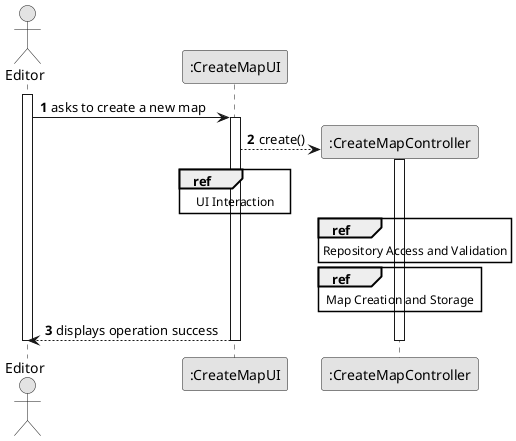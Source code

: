 @startuml
skinparam monochrome true
skinparam packageStyle rectangle
skinparam shadowing false

autonumber

actor "Editor" as EDITOR
participant ":CreateMapUI" as UI
participant ":CreateMapController" as CTRL

activate EDITOR

    EDITOR -> UI : asks to create a new map
    activate UI

        UI --> CTRL** : create()

        ref over UI
            UI Interaction
        end ref

        activate CTRL
        ref over CTRL
            Repository Access and Validation
        end ref

        ref over CTRL
            Map Creation and Storage
        end ref

        UI --> EDITOR : displays operation success
    deactivate UI

deactivate EDITOR
deactivate CTRL
@enduml